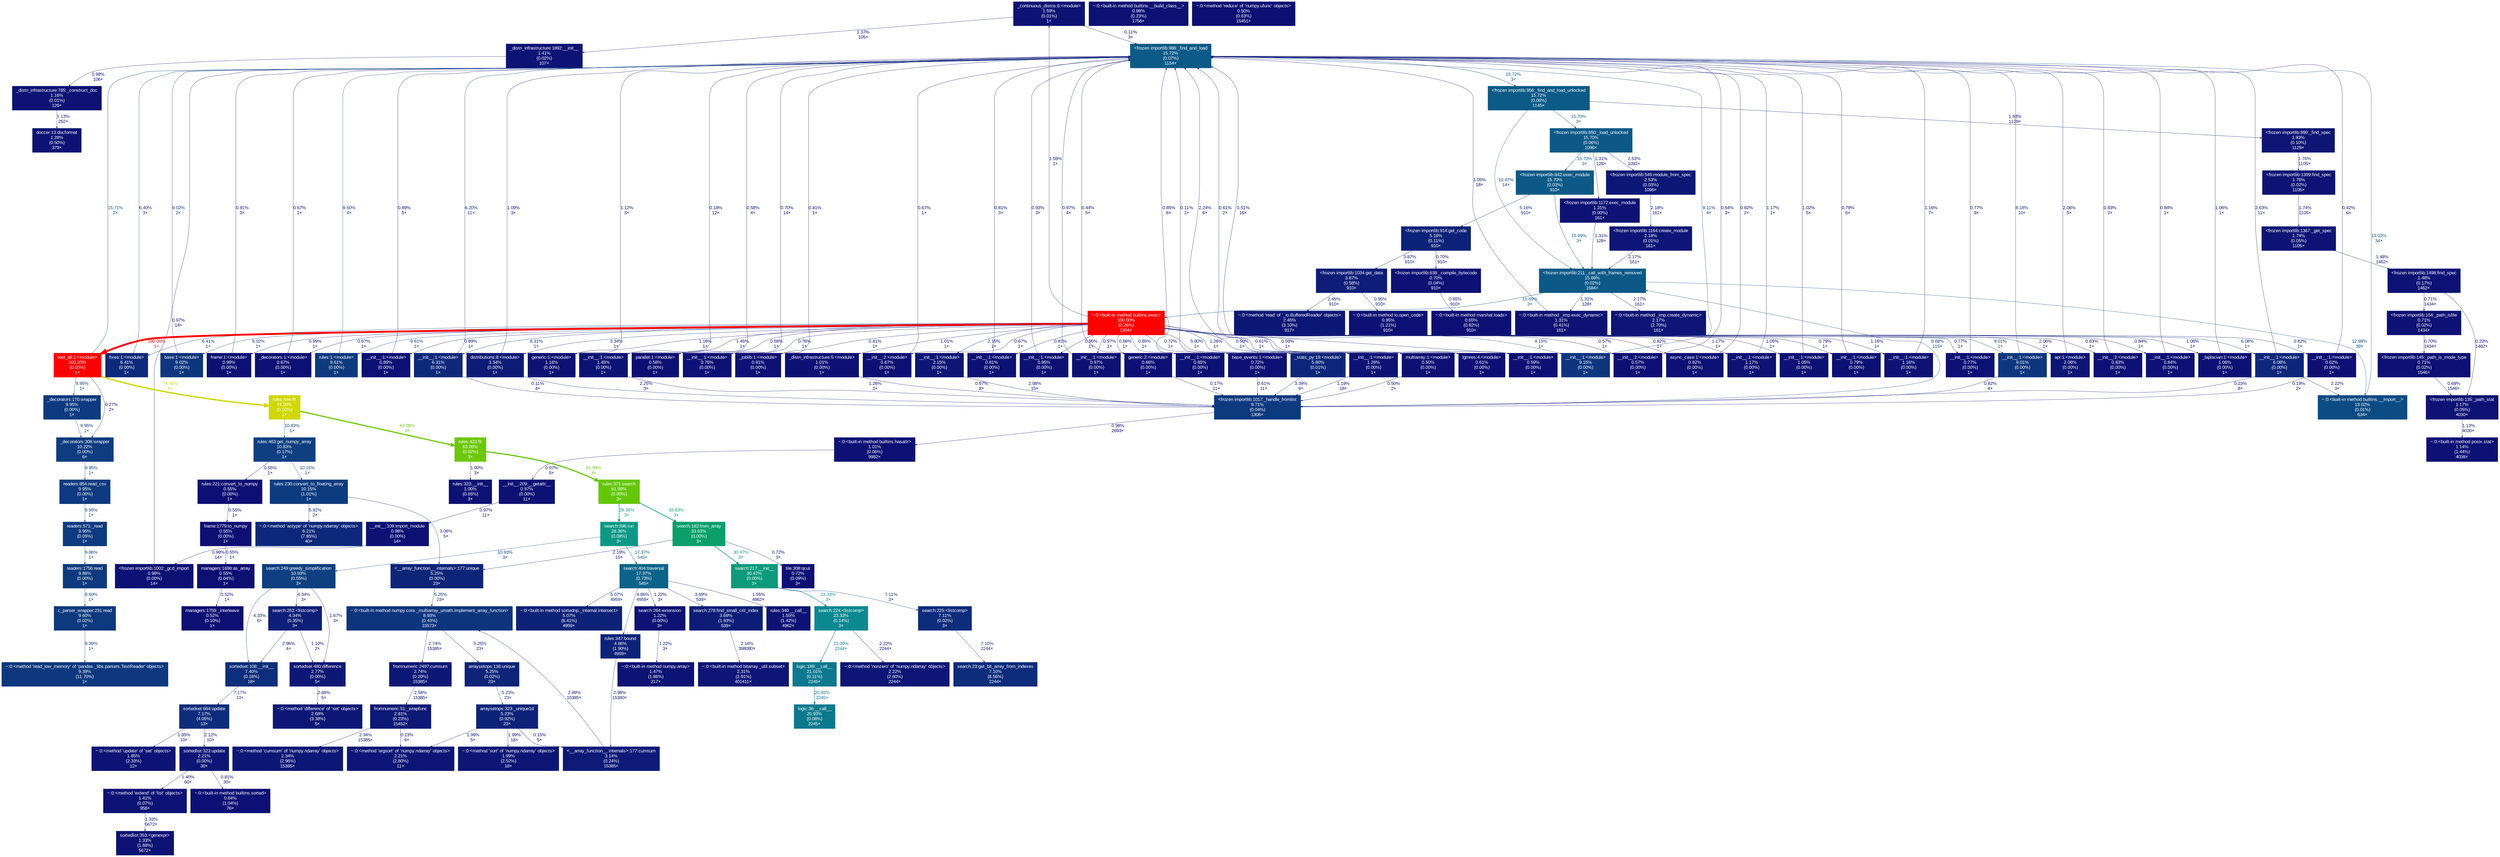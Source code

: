 digraph {
	graph [fontname=Arial, nodesep=0.125, ranksep=0.25];
	node [fontcolor=white, fontname=Arial, height=0, shape=box, style=filled, width=0];
	edge [fontname=Arial];
	70 [color="#0d1274", fontcolor="#ffffff", fontsize="10.00", label="_distn_infrastructure:785:_construct_doc\n1.16%\n(0.01%)\n126×", tooltip="/mnt/c/Users/locke/Data/BE/realkd.py/realkd-env/lib/python3.8/site-packages/scipy/stats/_distn_infrastructure.py"];
	70 -> 131 [arrowsize="0.35", color="#0d1174", fontcolor="#0d1174", fontsize="10.00", label="1.13%\n252×", labeldistance="0.50", penwidth="0.50"];
	72 [color="#0d1174", fontcolor="#ffffff", fontsize="10.00", label="_distn_infrastructure:5:<module>\n1.01%\n(0.00%)\n1×", tooltip="/mnt/c/Users/locke/Data/BE/realkd.py/realkd-env/lib/python3.8/site-packages/scipy/stats/_distn_infrastructure.py"];
	72 -> 360 [arrowsize="0.35", color="#0d1174", fontcolor="#0d1174", fontsize="10.00", label="0.97%\n8×", labeldistance="0.50", penwidth="0.50"];
	117 [color="#0d1675", fontcolor="#ffffff", fontsize="10.00", label="__init__:1:<module>\n2.15%\n(0.00%)\n1×", tooltip="/mnt/c/Users/locke/Data/BE/realkd.py/realkd-env/lib/python3.8/site-packages/numpy/__init__.py"];
	117 -> 360 [arrowsize="0.35", color="#0d1575", fontcolor="#0d1575", fontsize="10.00", label="2.08%\n15×", labeldistance="0.50", penwidth="0.50"];
	131 [color="#0d1274", fontcolor="#ffffff", fontsize="10.00", label="doccer:13:docformat\n1.28%\n(0.50%)\n379×", tooltip="/mnt/c/Users/locke/Data/BE/realkd.py/realkd-env/lib/python3.8/site-packages/scipy/_lib/doccer.py"];
	223 [color="#0d1375", fontcolor="#ffffff", fontsize="10.00", label="<frozen importlib:1498:find_spec\n1.48%\n(0.17%)\n1462×", tooltip="<frozen importlib._bootstrap_external>"];
	223 -> 1465 [arrowsize="0.35", color="#0d0e73", fontcolor="#0d0e73", fontsize="10.00", label="0.20%\n1462×", labeldistance="0.50", penwidth="0.50"];
	223 -> 4878 [arrowsize="0.35", color="#0d1074", fontcolor="#0d1074", fontsize="10.00", label="0.71%\n1434×", labeldistance="0.50", penwidth="0.50"];
	225 [color="#0c5a87", fontcolor="#ffffff", fontsize="10.00", label="<frozen importlib:956:_find_and_load_unlocked\n15.72%\n(0.06%)\n1145×", tooltip="<frozen importlib._bootstrap>"];
	225 -> 548 [arrowsize="0.40", color="#0c5987", fontcolor="#0c5987", fontsize="10.00", label="15.70%\n3×", labeldistance="0.63", penwidth="0.63"];
	225 -> 1002 [arrowsize="0.35", color="#0d3d80", fontcolor="#0d3d80", fontsize="10.00", label="10.47%\n14×", labeldistance="0.50", penwidth="0.50"];
	225 -> 4289 [arrowsize="0.35", color="#0d1575", fontcolor="#0d1575", fontsize="10.00", label="1.93%\n1129×", labeldistance="0.50", penwidth="0.50"];
	231 [color="#0d0f73", fontcolor="#ffffff", fontsize="10.00", label="parallel:1:<module>\n0.58%\n(0.00%)\n1×", tooltip="/mnt/c/Users/locke/Data/BE/realkd.py/realkd-env/lib/python3.8/site-packages/joblib/parallel.py"];
	231 -> 539 [arrowsize="0.35", color="#0d0f73", fontcolor="#0d0f73", fontsize="10.00", label="0.58%\n4×", labeldistance="0.50", penwidth="0.50"];
	300 [color="#0d1174", fontcolor="#ffffff", fontsize="10.00", label="__init__:109:import_module\n0.98%\n(0.00%)\n14×", tooltip="/usr/lib/python3.8/importlib/__init__.py"];
	300 -> 4876 [arrowsize="0.35", color="#0d1174", fontcolor="#0d1174", fontsize="10.00", label="0.98%\n14×", labeldistance="0.50", penwidth="0.50"];
	335 [color="#0d0f74", fontcolor="#ffffff", fontsize="10.00", label="generic:2:<module>\n0.66%\n(0.00%)\n1×", tooltip="/mnt/c/Users/locke/Data/BE/realkd.py/realkd-env/lib/python3.8/site-packages/pandas/core/generic.py"];
	335 -> 360 [arrowsize="0.35", color="#0d0d73", fontcolor="#0d0d73", fontsize="10.00", label="0.17%\n11×", labeldistance="0.50", penwidth="0.50"];
	335 -> 539 [arrowsize="0.35", color="#0d0f73", fontcolor="#0d0f73", fontsize="10.00", label="0.44%\n5×", labeldistance="0.50", penwidth="0.50"];
	360 [color="#0d397f", fontcolor="#ffffff", fontsize="10.00", label="<frozen importlib:1017:_handle_fromlist\n9.71%\n(0.04%)\n1306×", tooltip="<frozen importlib._bootstrap>"];
	360 -> 1002 [arrowsize="0.35", color="#0d397f", fontcolor="#0d397f", fontsize="10.00", label="9.68%\n115×", labeldistance="0.50", penwidth="0.50"];
	360 -> 1112 [arrowsize="0.35", color="#0d1174", fontcolor="#0d1174", fontsize="10.00", label="0.98%\n2693×", labeldistance="0.50", penwidth="0.50"];
	376 [color="#0d1876", fontcolor="#ffffff", fontsize="10.00", label="~:0:<method 'difference' of 'set' objects>\n2.68%\n(3.38%)\n5×", tooltip="~"];
	377 [color="#0d1876", fontcolor="#ffffff", fontsize="10.00", label="sortedset:480:difference\n2.77%\n(0.00%)\n5×", tooltip="/mnt/c/Users/locke/Data/BE/realkd.py/realkd-env/lib/python3.8/site-packages/sortedcontainers/sortedset.py"];
	377 -> 376 [arrowsize="0.35", color="#0d1876", fontcolor="#0d1876", fontsize="10.00", label="2.68%\n5×", labeldistance="0.50", penwidth="0.50"];
	388 [color="#0d1475", fontcolor="#ffffff", fontsize="10.00", label="~:0:<method 'update' of 'set' objects>\n1.85%\n(2.33%)\n12×", tooltip="~"];
	389 [color="#0d2d7c", fontcolor="#ffffff", fontsize="10.00", label="sortedset:664:update\n7.17%\n(4.05%)\n13×", tooltip="/mnt/c/Users/locke/Data/BE/realkd.py/realkd-env/lib/python3.8/site-packages/sortedcontainers/sortedset.py"];
	389 -> 388 [arrowsize="0.35", color="#0d1475", fontcolor="#0d1475", fontsize="10.00", label="1.85%\n10×", labeldistance="0.50", penwidth="0.50"];
	389 -> 459 [arrowsize="0.35", color="#0d1675", fontcolor="#0d1675", fontsize="10.00", label="2.12%\n10×", labeldistance="0.50", penwidth="0.50"];
	403 [color="#0c6389", fontcolor="#ffffff", fontsize="10.00", label="search:404:traversal\n17.37%\n(0.73%)\n545×", tooltip="/mnt/c/Users/locke/Data/BE/realkd.py/realkd/search.py"];
	403 -> 1355 [arrowsize="0.35", color="#0d1274", fontcolor="#0d1274", fontsize="10.00", label="1.22%\n3×", labeldistance="0.50", penwidth="0.50"];
	403 -> 1356 [arrowsize="0.35", color="#0d1d77", fontcolor="#0d1d77", fontsize="10.00", label="3.69%\n539×", labeldistance="0.50", penwidth="0.50"];
	403 -> 1366 [arrowsize="0.35", color="#0d1375", fontcolor="#0d1375", fontsize="10.00", label="1.55%\n4962×", labeldistance="0.50", penwidth="0.50"];
	403 -> 1367 [arrowsize="0.35", color="#0d2279", fontcolor="#0d2279", fontsize="10.00", label="4.86%\n4959×", labeldistance="0.50", penwidth="0.50"];
	403 -> 1705 [arrowsize="0.35", color="#0d2379", fontcolor="#0d2379", fontsize="10.00", label="5.07%\n4959×", labeldistance="0.50", penwidth="0.50"];
	441 [color="#0d1274", fontcolor="#ffffff", fontsize="10.00", label="__init__:1:<module>\n1.26%\n(0.00%)\n1×", tooltip="/mnt/c/Users/locke/Data/BE/realkd.py/realkd-env/lib/python3.8/site-packages/numpy/core/__init__.py"];
	441 -> 360 [arrowsize="0.35", color="#0d1274", fontcolor="#0d1274", fontsize="10.00", label="1.19%\n18×", labeldistance="0.50", penwidth="0.50"];
	458 [color="#0d1375", fontcolor="#ffffff", fontsize="10.00", label="~:0:<method 'extend' of 'list' objects>\n1.41%\n(0.07%)\n958×", tooltip="~"];
	458 -> 1681 [arrowsize="0.35", color="#0d1274", fontcolor="#0d1274", fontsize="10.00", label="1.33%\n5672×", labeldistance="0.50", penwidth="0.50"];
	459 [color="#0d1676", fontcolor="#ffffff", fontsize="10.00", label="sortedlist:323:update\n2.21%\n(0.00%)\n30×", tooltip="/mnt/c/Users/locke/Data/BE/realkd.py/realkd-env/lib/python3.8/site-packages/sortedcontainers/sortedlist.py"];
	459 -> 458 [arrowsize="0.35", color="#0d1375", fontcolor="#0d1375", fontsize="10.00", label="1.40%\n60×", labeldistance="0.50", penwidth="0.50"];
	459 -> 1448 [arrowsize="0.35", color="#0d1074", fontcolor="#0d1074", fontsize="10.00", label="0.81%\n30×", labeldistance="0.50", penwidth="0.50"];
	460 [color="#0d1074", fontcolor="#ffffff", fontsize="10.00", label="__init__:1:<module>\n0.89%\n(0.00%)\n1×", tooltip="/usr/lib/python3.8/unittest/__init__.py"];
	460 -> 539 [arrowsize="0.35", color="#0d1074", fontcolor="#0d1074", fontsize="10.00", label="0.89%\n5×", labeldistance="0.50", penwidth="0.50"];
	469 [color="#0d3f81", fontcolor="#ffffff", fontsize="10.00", label="search:249:greedy_simplification\n10.93%\n(0.55%)\n3×", tooltip="/mnt/c/Users/locke/Data/BE/realkd.py/realkd/search.py"];
	469 -> 377 [arrowsize="0.35", color="#0d1475", fontcolor="#0d1475", fontsize="10.00", label="1.67%\n3×", labeldistance="0.50", penwidth="0.50"];
	469 -> 1113 [arrowsize="0.35", color="#0d1f78", fontcolor="#0d1f78", fontsize="10.00", label="4.33%\n6×", labeldistance="0.50", penwidth="0.50"];
	469 -> 1685 [arrowsize="0.35", color="#0d1f78", fontcolor="#0d1f78", fontsize="10.00", label="4.34%\n3×", labeldistance="0.50", penwidth="0.50"];
	501 [color="#0d1375", fontcolor="#ffffff", fontsize="10.00", label="_distn_infrastructure:1892:__init__\n1.41%\n(0.02%)\n107×", tooltip="/mnt/c/Users/locke/Data/BE/realkd.py/realkd-env/lib/python3.8/site-packages/scipy/stats/_distn_infrastructure.py"];
	501 -> 70 [arrowsize="0.35", color="#0d1174", fontcolor="#0d1174", fontsize="10.00", label="0.98%\n106×", labeldistance="0.50", penwidth="0.50"];
	512 [color="#0d3a80", fontcolor="#ffffff", fontsize="10.00", label="readers:571:_read\n9.95%\n(0.05%)\n1×", tooltip="/mnt/c/Users/locke/Data/BE/realkd.py/realkd-env/lib/python3.8/site-packages/pandas/io/parsers/readers.py"];
	512 -> 588 [arrowsize="0.35", color="#0d3a7f", fontcolor="#0d3a7f", fontsize="10.00", label="9.86%\n1×", labeldistance="0.50", penwidth="0.50"];
	532 [color="#0d277b", fontcolor="#ffffff", fontsize="10.00", label="__init__:1:<module>\n6.08%\n(0.00%)\n1×", tooltip="/mnt/c/Users/locke/Data/BE/realkd.py/realkd-env/lib/python3.8/site-packages/pandas/__init__.py"];
	532 -> 360 [arrowsize="0.35", color="#0d0e73", fontcolor="#0d0e73", fontsize="10.00", label="0.23%\n8×", labeldistance="0.50", penwidth="0.50"];
	532 -> 539 [arrowsize="0.35", color="#0d1c77", fontcolor="#0d1c77", fontsize="10.00", label="3.63%\n11×", labeldistance="0.50", penwidth="0.50"];
	532 -> 999 [arrowsize="0.35", color="#0d1676", fontcolor="#0d1676", fontsize="10.00", label="2.22%\n3×", labeldistance="0.50", penwidth="0.50"];
	539 [color="#0c5a87", fontcolor="#ffffff", fontsize="10.00", label="<frozen importlib:986:_find_and_load\n15.72%\n(0.07%)\n1154×", tooltip="<frozen importlib._bootstrap>"];
	539 -> 225 [arrowsize="0.40", color="#0c5a87", fontcolor="#0c5a87", fontsize="10.00", label="15.72%\n3×", labeldistance="0.63", penwidth="0.63"];
	546 [color="#0d3a80", fontcolor="#ffffff", fontsize="10.00", label="_decorators:170:wrapper\n9.95%\n(0.00%)\n1×", tooltip="/mnt/c/Users/locke/Data/BE/realkd.py/realkd-env/lib/python3.8/site-packages/pandas/util/_decorators.py"];
	546 -> 1404 [arrowsize="0.35", color="#0d3a80", fontcolor="#0d3a80", fontsize="10.00", label="9.95%\n1×", labeldistance="0.50", penwidth="0.50"];
	548 [color="#0c5987", fontcolor="#ffffff", fontsize="10.00", label="<frozen importlib:650:_load_unlocked\n15.70%\n(0.06%)\n1096×", tooltip="<frozen importlib._bootstrap>"];
	548 -> 1147 [arrowsize="0.35", color="#0d1776", fontcolor="#0d1776", fontsize="10.00", label="2.53%\n1092×", labeldistance="0.50", penwidth="0.50"];
	548 -> 4855 [arrowsize="0.35", color="#0d1274", fontcolor="#0d1274", fontsize="10.00", label="1.31%\n128×", labeldistance="0.50", penwidth="0.50"];
	548 -> 4867 [arrowsize="0.40", color="#0c5987", fontcolor="#0c5987", fontsize="10.00", label="15.70%\n3×", labeldistance="0.63", penwidth="0.63"];
	560 [color="#0d1375", fontcolor="#ffffff", fontsize="10.00", label="_continuous_distns:6:<module>\n1.59%\n(0.01%)\n1×", tooltip="/mnt/c/Users/locke/Data/BE/realkd.py/realkd-env/lib/python3.8/site-packages/scipy/stats/_continuous_distns.py"];
	560 -> 501 [arrowsize="0.35", color="#0d1275", fontcolor="#0d1275", fontsize="10.00", label="1.37%\n105×", labeldistance="0.50", penwidth="0.50"];
	560 -> 539 [arrowsize="0.35", color="#0d0d73", fontcolor="#0d0d73", fontsize="10.00", label="0.11%\n3×", labeldistance="0.50", penwidth="0.50"];
	575 [color="#0d397f", fontcolor="#ffffff", fontsize="10.00", label="c_parser_wrapper:231:read\n9.60%\n(0.02%)\n1×", tooltip="/mnt/c/Users/locke/Data/BE/realkd.py/realkd-env/lib/python3.8/site-packages/pandas/io/parsers/c_parser_wrapper.py"];
	575 -> 3410 [arrowsize="0.35", color="#0d387f", fontcolor="#0d387f", fontsize="10.00", label="9.39%\n1×", labeldistance="0.50", penwidth="0.50"];
	588 [color="#0d3a7f", fontcolor="#ffffff", fontsize="10.00", label="readers:1756:read\n9.86%\n(0.00%)\n1×", tooltip="/mnt/c/Users/locke/Data/BE/realkd.py/realkd-env/lib/python3.8/site-packages/pandas/io/parsers/readers.py"];
	588 -> 575 [arrowsize="0.35", color="#0d397f", fontcolor="#0d397f", fontsize="10.00", label="9.60%\n1×", labeldistance="0.50", penwidth="0.50"];
	596 [color="#0d3a80", fontcolor="#ffffff", fontsize="10.00", label="readers:854:read_csv\n9.95%\n(0.00%)\n1×", tooltip="/mnt/c/Users/locke/Data/BE/realkd.py/realkd-env/lib/python3.8/site-packages/pandas/io/parsers/readers.py"];
	596 -> 512 [arrowsize="0.35", color="#0d3a80", fontcolor="#0d3a80", fontsize="10.00", label="9.95%\n1×", labeldistance="0.50", penwidth="0.50"];
	623 [color="#0d1174", fontcolor="#ffffff", fontsize="10.00", label="~:0:<built-in method builtins.__build_class__>\n0.98%\n(0.23%)\n1756×", tooltip="~"];
	729 [color="#0d1074", fontcolor="#ffffff", fontsize="10.00", label="base_events:1:<module>\n0.72%\n(0.00%)\n1×", tooltip="/usr/lib/python3.8/asyncio/base_events.py"];
	729 -> 360 [arrowsize="0.35", color="#0d0f74", fontcolor="#0d0f74", fontsize="10.00", label="0.61%\n11×", labeldistance="0.50", penwidth="0.50"];
	729 -> 539 [arrowsize="0.35", color="#0d0d73", fontcolor="#0d0d73", fontsize="10.00", label="0.11%\n1×", labeldistance="0.50", penwidth="0.50"];
	730 [color="#0d267a", fontcolor="#ffffff", fontsize="10.00", label="_stats_py:19:<module>\n5.80%\n(0.01%)\n1×", tooltip="/mnt/c/Users/locke/Data/BE/realkd.py/realkd-env/lib/python3.8/site-packages/scipy/stats/_stats_py.py"];
	730 -> 360 [arrowsize="0.35", color="#0d1b77", fontcolor="#0d1b77", fontsize="10.00", label="3.39%\n9×", labeldistance="0.50", penwidth="0.50"];
	730 -> 539 [arrowsize="0.35", color="#0d1676", fontcolor="#0d1676", fontsize="10.00", label="2.24%\n6×", labeldistance="0.50", penwidth="0.50"];
	732 [color="#0d1074", fontcolor="#ffffff", fontsize="10.00", label="async_case:1:<module>\n0.82%\n(0.00%)\n1×", tooltip="/usr/lib/python3.8/unittest/async_case.py"];
	732 -> 539 [arrowsize="0.35", color="#0d1074", fontcolor="#0d1074", fontsize="10.00", label="0.82%\n2×", labeldistance="0.50", penwidth="0.50"];
	737 [color="#0d297b", fontcolor="#ffffff", fontsize="10.00", label="fixes:1:<module>\n6.41%\n(0.00%)\n1×", tooltip="/mnt/c/Users/locke/Data/BE/realkd.py/realkd-env/lib/python3.8/site-packages/sklearn/utils/fixes.py"];
	737 -> 539 [arrowsize="0.35", color="#0d297b", fontcolor="#0d297b", fontsize="10.00", label="6.40%\n3×", labeldistance="0.50", penwidth="0.50"];
	812 [color="#0d367e", fontcolor="#ffffff", fontsize="10.00", label="base:1:<module>\n9.02%\n(0.00%)\n1×", tooltip="/mnt/c/Users/locke/Data/BE/realkd.py/realkd-env/lib/python3.8/site-packages/sklearn/base.py"];
	812 -> 539 [arrowsize="0.35", color="#0d367e", fontcolor="#0d367e", fontsize="10.00", label="9.02%\n2×", labeldistance="0.50", penwidth="0.50"];
	823 [color="#0d397f", fontcolor="#ffffff", fontsize="10.00", label="rules:1:<module>\n9.61%\n(0.00%)\n1×", tooltip="/mnt/c/Users/locke/Data/BE/realkd.py/realkd/rules.py"];
	823 -> 539 [arrowsize="0.35", color="#0d397f", fontcolor="#0d397f", fontsize="10.00", label="9.60%\n4×", labeldistance="0.50", penwidth="0.50"];
	890 [color="#0d1174", fontcolor="#ffffff", fontsize="10.00", label="frame:1:<module>\n0.99%\n(0.00%)\n1×", tooltip="/mnt/c/Users/locke/Data/BE/realkd.py/realkd-env/lib/python3.8/site-packages/pandas/core/frame.py"];
	890 -> 539 [arrowsize="0.35", color="#0d1174", fontcolor="#0d1174", fontsize="10.00", label="0.91%\n3×", labeldistance="0.50", penwidth="0.50"];
	895 [color="#0d1274", fontcolor="#ffffff", fontsize="10.00", label="generic:1:<module>\n1.16%\n(0.00%)\n1×", tooltip="/mnt/c/Users/locke/Data/BE/realkd.py/realkd-env/lib/python3.8/site-packages/pandas/core/groupby/generic.py"];
	895 -> 539 [arrowsize="0.35", color="#0d1174", fontcolor="#0d1174", fontsize="10.00", label="1.12%\n3×", labeldistance="0.50", penwidth="0.50"];
	955 [color="#0d1074", fontcolor="#ffffff", fontsize="10.00", label="_decorators:1:<module>\n0.67%\n(0.00%)\n1×", tooltip="/mnt/c/Users/locke/Data/BE/realkd.py/realkd-env/lib/python3.8/site-packages/pandas/util/_decorators.py"];
	955 -> 539 [arrowsize="0.35", color="#0d1074", fontcolor="#0d1074", fontsize="10.00", label="0.67%\n1×", labeldistance="0.50", penwidth="0.50"];
	999 [color="#0d4b84", fontcolor="#ffffff", fontsize="10.00", label="~:0:<built-in method builtins.__import__>\n13.02%\n(0.01%)\n634×", tooltip="~"];
	999 -> 539 [arrowsize="0.36", color="#0d4b84", fontcolor="#0d4b84", fontsize="10.00", label="13.02%\n34×", labeldistance="0.52", penwidth="0.52"];
	1002 [color="#0c5987", fontcolor="#ffffff", fontsize="10.00", label="<frozen importlib:211:_call_with_frames_removed\n15.69%\n(0.02%)\n1584×", tooltip="<frozen importlib._bootstrap>"];
	1002 -> 999 [arrowsize="0.36", color="#0d4a83", fontcolor="#0d4a83", fontsize="10.00", label="12.88%\n39×", labeldistance="0.52", penwidth="0.52"];
	1002 -> 1052 [arrowsize="0.40", color="#0c5987", fontcolor="#0c5987", fontsize="10.00", label="15.69%\n3×", labeldistance="0.63", penwidth="0.63"];
	1002 -> 1623 [arrowsize="0.35", color="#0d1676", fontcolor="#0d1676", fontsize="10.00", label="2.17%\n161×", labeldistance="0.50", penwidth="0.50"];
	1002 -> 1624 [arrowsize="0.35", color="#0d1274", fontcolor="#0d1274", fontsize="10.00", label="1.31%\n128×", labeldistance="0.50", penwidth="0.50"];
	1041 [color="#0d1074", fontcolor="#ffffff", fontsize="10.00", label="__init__:1:<module>\n0.76%\n(0.00%)\n1×", tooltip="/mnt/c/Users/locke/Data/BE/realkd.py/realkd-env/lib/python3.8/site-packages/scipy/optimize/__init__.py"];
	1041 -> 539 [arrowsize="0.35", color="#0d1074", fontcolor="#0d1074", fontsize="10.00", label="0.70%\n14×", labeldistance="0.50", penwidth="0.50"];
	1043 [color="#0d0f74", fontcolor="#ffffff", fontsize="10.00", label="__init__:1:<module>\n0.62%\n(0.00%)\n1×", tooltip="/mnt/c/Users/locke/Data/BE/realkd.py/realkd-env/lib/python3.8/site-packages/scipy/spatial/__init__.py"];
	1043 -> 360 [arrowsize="0.35", color="#0d0e73", fontcolor="#0d0e73", fontsize="10.00", label="0.19%\n2×", labeldistance="0.50", penwidth="0.50"];
	1043 -> 539 [arrowsize="0.35", color="#0d0e73", fontcolor="#0d0e73", fontsize="10.00", label="0.42%\n6×", labeldistance="0.50", penwidth="0.50"];
	1044 [color="#0d287b", fontcolor="#ffffff", fontsize="10.00", label="__init__:1:<module>\n6.31%\n(0.00%)\n1×", tooltip="/mnt/c/Users/locke/Data/BE/realkd.py/realkd-env/lib/python3.8/site-packages/scipy/stats/__init__.py"];
	1044 -> 360 [arrowsize="0.35", color="#0d0d73", fontcolor="#0d0d73", fontsize="10.00", label="0.11%\n4×", labeldistance="0.50", penwidth="0.50"];
	1044 -> 539 [arrowsize="0.35", color="#0d287b", fontcolor="#0d287b", fontsize="10.00", label="6.20%\n11×", labeldistance="0.50", penwidth="0.50"];
	1047 [color="#0d0f74", fontcolor="#ffffff", fontsize="10.00", label="__init__:1:<module>\n0.59%\n(0.00%)\n1×", tooltip="/mnt/c/Users/locke/Data/BE/realkd.py/realkd-env/lib/python3.8/site-packages/scipy/linalg/__init__.py"];
	1047 -> 539 [arrowsize="0.35", color="#0d0f73", fontcolor="#0d0f73", fontsize="10.00", label="0.51%\n16×", labeldistance="0.50", penwidth="0.50"];
	1048 [color="#0d1174", fontcolor="#ffffff", fontsize="10.00", label="__init__:1:<module>\n1.05%\n(0.00%)\n1×", tooltip="/mnt/c/Users/locke/Data/BE/realkd.py/realkd-env/lib/python3.8/site-packages/scipy/sparse/linalg/__init__.py"];
	1048 -> 539 [arrowsize="0.35", color="#0d1174", fontcolor="#0d1174", fontsize="10.00", label="1.02%\n5×", labeldistance="0.50", penwidth="0.50"];
	1049 [color="#0d1375", fontcolor="#ffffff", fontsize="10.00", label="__init__:1:<module>\n1.45%\n(0.00%)\n1×", tooltip="/mnt/c/Users/locke/Data/BE/realkd.py/realkd-env/lib/python3.8/site-packages/scipy/sparse/__init__.py"];
	1049 -> 360 [arrowsize="0.35", color="#0d1274", fontcolor="#0d1274", fontsize="10.00", label="1.26%\n2×", labeldistance="0.50", penwidth="0.50"];
	1049 -> 539 [arrowsize="0.35", color="#0d0d73", fontcolor="#0d0d73", fontsize="10.00", label="0.18%\n12×", labeldistance="0.50", penwidth="0.50"];
	1052 [color="#ff0000", fontcolor="#ffffff", fontsize="10.00", label="~:0:<built-in method builtins.exec>\n100.00%\n(0.26%)\n1304×", tooltip="~"];
	1052 -> 72 [arrowsize="0.35", color="#0d1174", fontcolor="#0d1174", fontsize="10.00", label="1.01%\n1×", labeldistance="0.50", penwidth="0.50"];
	1052 -> 117 [arrowsize="0.35", color="#0d1675", fontcolor="#0d1675", fontsize="10.00", label="2.15%\n1×", labeldistance="0.50", penwidth="0.50"];
	1052 -> 231 [arrowsize="0.35", color="#0d0f73", fontcolor="#0d0f73", fontsize="10.00", label="0.58%\n1×", labeldistance="0.50", penwidth="0.50"];
	1052 -> 335 [arrowsize="0.35", color="#0d0f74", fontcolor="#0d0f74", fontsize="10.00", label="0.66%\n1×", labeldistance="0.50", penwidth="0.50"];
	1052 -> 441 [arrowsize="0.35", color="#0d1274", fontcolor="#0d1274", fontsize="10.00", label="1.26%\n1×", labeldistance="0.50", penwidth="0.50"];
	1052 -> 460 [arrowsize="0.35", color="#0d1074", fontcolor="#0d1074", fontsize="10.00", label="0.89%\n1×", labeldistance="0.50", penwidth="0.50"];
	1052 -> 532 [arrowsize="0.35", color="#0d277b", fontcolor="#0d277b", fontsize="10.00", label="6.08%\n1×", labeldistance="0.50", penwidth="0.50"];
	1052 -> 560 [arrowsize="0.35", color="#0d1375", fontcolor="#0d1375", fontsize="10.00", label="1.59%\n1×", labeldistance="0.50", penwidth="0.50"];
	1052 -> 729 [arrowsize="0.35", color="#0d1074", fontcolor="#0d1074", fontsize="10.00", label="0.72%\n1×", labeldistance="0.50", penwidth="0.50"];
	1052 -> 730 [arrowsize="0.35", color="#0d267a", fontcolor="#0d267a", fontsize="10.00", label="5.80%\n1×", labeldistance="0.50", penwidth="0.50"];
	1052 -> 732 [arrowsize="0.35", color="#0d1074", fontcolor="#0d1074", fontsize="10.00", label="0.82%\n1×", labeldistance="0.50", penwidth="0.50"];
	1052 -> 737 [arrowsize="0.35", color="#0d297b", fontcolor="#0d297b", fontsize="10.00", label="6.41%\n1×", labeldistance="0.50", penwidth="0.50"];
	1052 -> 812 [arrowsize="0.35", color="#0d367e", fontcolor="#0d367e", fontsize="10.00", label="9.02%\n1×", labeldistance="0.50", penwidth="0.50"];
	1052 -> 823 [arrowsize="0.35", color="#0d397f", fontcolor="#0d397f", fontsize="10.00", label="9.61%\n1×", labeldistance="0.50", penwidth="0.50"];
	1052 -> 890 [arrowsize="0.35", color="#0d1174", fontcolor="#0d1174", fontsize="10.00", label="0.99%\n1×", labeldistance="0.50", penwidth="0.50"];
	1052 -> 895 [arrowsize="0.35", color="#0d1274", fontcolor="#0d1274", fontsize="10.00", label="1.16%\n1×", labeldistance="0.50", penwidth="0.50"];
	1052 -> 955 [arrowsize="0.35", color="#0d1074", fontcolor="#0d1074", fontsize="10.00", label="0.67%\n1×", labeldistance="0.50", penwidth="0.50"];
	1052 -> 1041 [arrowsize="0.35", color="#0d1074", fontcolor="#0d1074", fontsize="10.00", label="0.76%\n1×", labeldistance="0.50", penwidth="0.50"];
	1052 -> 1043 [arrowsize="0.35", color="#0d0f74", fontcolor="#0d0f74", fontsize="10.00", label="0.62%\n1×", labeldistance="0.50", penwidth="0.50"];
	1052 -> 1044 [arrowsize="0.35", color="#0d287b", fontcolor="#0d287b", fontsize="10.00", label="6.31%\n1×", labeldistance="0.50", penwidth="0.50"];
	1052 -> 1047 [arrowsize="0.35", color="#0d0f74", fontcolor="#0d0f74", fontsize="10.00", label="0.59%\n1×", labeldistance="0.50", penwidth="0.50"];
	1052 -> 1048 [arrowsize="0.35", color="#0d1174", fontcolor="#0d1174", fontsize="10.00", label="1.05%\n1×", labeldistance="0.50", penwidth="0.50"];
	1052 -> 1049 [arrowsize="0.35", color="#0d1375", fontcolor="#0d1375", fontsize="10.00", label="1.45%\n1×", labeldistance="0.50", penwidth="0.50"];
	1052 -> 1436 [arrowsize="1.00", color="#ff0000", fontcolor="#ff0000", fontsize="10.00", label="100.00%\n1×", labeldistance="4.00", penwidth="4.00"];
	1052 -> 1513 [arrowsize="0.35", color="#0d367e", fontcolor="#0d367e", fontsize="10.00", label="9.01%\n1×", labeldistance="0.50", penwidth="0.50"];
	1052 -> 2228 [arrowsize="0.35", color="#0d1b77", fontcolor="#0d1b77", fontsize="10.00", label="3.34%\n1×", labeldistance="0.50", penwidth="0.50"];
	1052 -> 2469 [arrowsize="0.35", color="#0d1174", fontcolor="#0d1174", fontsize="10.00", label="0.95%\n1×", labeldistance="0.50", penwidth="0.50"];
	1052 -> 2474 [arrowsize="0.35", color="#0d1074", fontcolor="#0d1074", fontsize="10.00", label="0.79%\n1×", labeldistance="0.50", penwidth="0.50"];
	1052 -> 2744 [arrowsize="0.35", color="#0d1074", fontcolor="#0d1074", fontsize="10.00", label="0.81%\n1×", labeldistance="0.50", penwidth="0.50"];
	1052 -> 2745 [arrowsize="0.35", color="#0d1074", fontcolor="#0d1074", fontsize="10.00", label="0.81%\n1×", labeldistance="0.50", penwidth="0.50"];
	1052 -> 2786 [arrowsize="0.35", color="#0d1174", fontcolor="#0d1174", fontsize="10.00", label="0.97%\n1×", labeldistance="0.50", penwidth="0.50"];
	1052 -> 3095 [arrowsize="0.35", color="#0d0f74", fontcolor="#0d0f74", fontsize="10.00", label="0.61%\n1×", labeldistance="0.50", penwidth="0.50"];
	1052 -> 3100 [arrowsize="0.35", color="#0d1274", fontcolor="#0d1274", fontsize="10.00", label="1.16%\n1×", labeldistance="0.50", penwidth="0.50"];
	1052 -> 3101 [arrowsize="0.35", color="#0d1174", fontcolor="#0d1174", fontsize="10.00", label="1.06%\n1×", labeldistance="0.50", penwidth="0.50"];
	1052 -> 3102 [arrowsize="0.35", color="#0d1074", fontcolor="#0d1074", fontsize="10.00", label="0.85%\n1×", labeldistance="0.50", penwidth="0.50"];
	1052 -> 3246 [arrowsize="0.35", color="#0d367f", fontcolor="#0d367f", fontsize="10.00", label="9.15%\n1×", labeldistance="0.50", penwidth="0.50"];
	1052 -> 3863 [arrowsize="0.35", color="#0d1274", fontcolor="#0d1274", fontsize="10.00", label="1.17%\n1×", labeldistance="0.50", penwidth="0.50"];
	1052 -> 4052 [arrowsize="0.35", color="#0d1074", fontcolor="#0d1074", fontsize="10.00", label="0.77%\n1×", labeldistance="0.50", penwidth="0.50"];
	1052 -> 4097 [arrowsize="0.35", color="#0d1575", fontcolor="#0d1575", fontsize="10.00", label="2.06%\n1×", labeldistance="0.50", penwidth="0.50"];
	1052 -> 4322 [arrowsize="0.35", color="#0d1074", fontcolor="#0d1074", fontsize="10.00", label="0.84%\n1×", labeldistance="0.50", penwidth="0.50"];
	1052 -> 4350 [arrowsize="0.35", color="#0d0f74", fontcolor="#0d0f74", fontsize="10.00", label="0.67%\n1×", labeldistance="0.50", penwidth="0.50"];
	1052 -> 4351 [arrowsize="0.35", color="#0d0f73", fontcolor="#0d0f73", fontsize="10.00", label="0.57%\n1×", labeldistance="0.50", penwidth="0.50"];
	1052 -> 4358 [arrowsize="0.35", color="#0d1074", fontcolor="#0d1074", fontsize="10.00", label="0.83%\n1×", labeldistance="0.50", penwidth="0.50"];
	1052 -> 4717 [arrowsize="0.35", color="#0d0f73", fontcolor="#0d0f73", fontsize="10.00", label="0.50%\n1×", labeldistance="0.50", penwidth="0.50"];
	1074 [color="#0d1976", fontcolor="#ffffff", fontsize="10.00", label="fromnumeric:51:_wrapfunc\n2.81%\n(0.23%)\n15452×", tooltip="/mnt/c/Users/locke/Data/BE/realkd.py/realkd-env/lib/python3.8/site-packages/numpy/core/fromnumeric.py"];
	1074 -> 4674 [arrowsize="0.35", color="#0d0e73", fontcolor="#0d0e73", fontsize="10.00", label="0.23%\n6×", labeldistance="0.50", penwidth="0.50"];
	1074 -> 4677 [arrowsize="0.35", color="#0d1776", fontcolor="#0d1776", fontsize="10.00", label="2.34%\n15385×", labeldistance="0.50", penwidth="0.50"];
	1112 [color="#0d1174", fontcolor="#ffffff", fontsize="10.00", label="~:0:<built-in method builtins.hasattr>\n1.01%\n(0.06%)\n9982×", tooltip="~"];
	1112 -> 3211 [arrowsize="0.35", color="#0d1174", fontcolor="#0d1174", fontsize="10.00", label="0.97%\n5×", labeldistance="0.50", penwidth="0.50"];
	1113 [color="#0d2e7c", fontcolor="#ffffff", fontsize="10.00", label="sortedset:108:__init__\n7.40%\n(0.16%)\n18×", tooltip="/mnt/c/Users/locke/Data/BE/realkd.py/realkd-env/lib/python3.8/site-packages/sortedcontainers/sortedset.py"];
	1113 -> 389 [arrowsize="0.35", color="#0d2d7c", fontcolor="#0d2d7c", fontsize="10.00", label="7.17%\n13×", labeldistance="0.50", penwidth="0.50"];
	1145 [color="#0d1475", fontcolor="#ffffff", fontsize="10.00", label="<frozen importlib:1367:_get_spec\n1.74%\n(0.05%)\n1105×", tooltip="<frozen importlib._bootstrap_external>"];
	1145 -> 223 [arrowsize="0.35", color="#0d1375", fontcolor="#0d1375", fontsize="10.00", label="1.48%\n1462×", labeldistance="0.50", penwidth="0.50"];
	1147 [color="#0d1776", fontcolor="#ffffff", fontsize="10.00", label="<frozen importlib:549:module_from_spec\n2.53%\n(0.03%)\n1096×", tooltip="<frozen importlib._bootstrap>"];
	1147 -> 4854 [arrowsize="0.35", color="#0d1676", fontcolor="#0d1676", fontsize="10.00", label="2.18%\n161×", labeldistance="0.50", penwidth="0.50"];
	1161 [color="#0b9f6c", fontcolor="#ffffff", fontsize="10.00", label="search:182:from_array\n33.63%\n(0.00%)\n3×", tooltip="/mnt/c/Users/locke/Data/BE/realkd.py/realkd/search.py"];
	1161 -> 1353 [arrowsize="0.55", color="#0c9b7b", fontcolor="#0c9b7b", fontsize="10.00", label="30.47%\n3×", labeldistance="1.22", penwidth="1.22"];
	1161 -> 2826 [arrowsize="0.35", color="#0d1074", fontcolor="#0d1074", fontsize="10.00", label="0.72%\n3×", labeldistance="0.50", penwidth="0.50"];
	1161 -> 4560 [arrowsize="0.35", color="#0d1676", fontcolor="#0d1676", fontsize="10.00", label="2.19%\n15×", labeldistance="0.50", penwidth="0.50"];
	1182 [color="#0d3f81", fontcolor="#ffffff", fontsize="10.00", label="rules:463:get_numpy_array\n10.83%\n(0.17%)\n1×", tooltip="/mnt/c/Users/locke/Data/BE/realkd.py/realkd/rules.py"];
	1182 -> 3286 [arrowsize="0.35", color="#0d0f73", fontcolor="#0d0f73", fontsize="10.00", label="0.55%\n1×", labeldistance="0.50", penwidth="0.50"];
	1182 -> 3287 [arrowsize="0.35", color="#0d3b80", fontcolor="#0d3b80", fontsize="10.00", label="10.15%\n1×", labeldistance="0.50", penwidth="0.50"];
	1204 [color="#0d0f73", fontcolor="#ffffff", fontsize="10.00", label="managers:1759:_interleave\n0.52%\n(0.10%)\n1×", tooltip="/mnt/c/Users/locke/Data/BE/realkd.py/realkd-env/lib/python3.8/site-packages/pandas/core/internals/managers.py"];
	1327 [color="#0d1074", fontcolor="#ffffff", fontsize="10.00", label="<frozen importlib:638:_compile_bytecode\n0.70%\n(0.04%)\n910×", tooltip="<frozen importlib._bootstrap_external>"];
	1327 -> 1612 [arrowsize="0.35", color="#0d0f74", fontcolor="#0d0f74", fontsize="10.00", label="0.65%\n910×", labeldistance="0.50", penwidth="0.50"];
	1328 [color="#0d1d78", fontcolor="#ffffff", fontsize="10.00", label="<frozen importlib:1034:get_data\n3.87%\n(0.58%)\n910×", tooltip="<frozen importlib._bootstrap_external>"];
	1328 -> 1460 [arrowsize="0.35", color="#0d1776", fontcolor="#0d1776", fontsize="10.00", label="2.45%\n910×", labeldistance="0.50", penwidth="0.50"];
	1328 -> 1579 [arrowsize="0.35", color="#0d1174", fontcolor="#0d1174", fontsize="10.00", label="0.95%\n910×", labeldistance="0.50", penwidth="0.50"];
	1353 [color="#0c9b7b", fontcolor="#ffffff", fontsize="10.00", label="search:217:__init__\n30.47%\n(0.00%)\n3×", tooltip="/mnt/c/Users/locke/Data/BE/realkd.py/realkd/search.py"];
	1353 -> 1660 [arrowsize="0.48", color="#0c8891", fontcolor="#0c8891", fontsize="10.00", label="23.33%\n3×", labeldistance="0.93", penwidth="0.93"];
	1353 -> 1722 [arrowsize="0.35", color="#0d2c7c", fontcolor="#0d2c7c", fontsize="10.00", label="7.11%\n3×", labeldistance="0.50", penwidth="0.50"];
	1355 [color="#0d1274", fontcolor="#ffffff", fontsize="10.00", label="search:264:extension\n1.22%\n(0.00%)\n3×", tooltip="/mnt/c/Users/locke/Data/BE/realkd.py/realkd/search.py"];
	1355 -> 4633 [arrowsize="0.35", color="#0d1274", fontcolor="#0d1274", fontsize="10.00", label="1.22%\n3×", labeldistance="0.50", penwidth="0.50"];
	1356 [color="#0d1d77", fontcolor="#ffffff", fontsize="10.00", label="search:278:find_small_crit_index\n3.69%\n(1.93%)\n539×", tooltip="/mnt/c/Users/locke/Data/BE/realkd.py/realkd/search.py"];
	1356 -> 4761 [arrowsize="0.35", color="#0d1676", fontcolor="#0d1676", fontsize="10.00", label="2.16%\n398080×", labeldistance="0.50", penwidth="0.50"];
	1358 [color="#0c9885", fontcolor="#ffffff", fontsize="10.00", label="search:596:run\n28.36%\n(0.08%)\n3×", tooltip="/mnt/c/Users/locke/Data/BE/realkd.py/realkd/search.py"];
	1358 -> 403 [arrowsize="0.42", color="#0c6389", fontcolor="#0c6389", fontsize="10.00", label="17.37%\n545×", labeldistance="0.69", penwidth="0.69"];
	1358 -> 469 [arrowsize="0.35", color="#0d3f81", fontcolor="#0d3f81", fontsize="10.00", label="10.93%\n3×", labeldistance="0.50", penwidth="0.50"];
	1365 [color="#0d1174", fontcolor="#ffffff", fontsize="10.00", label="rules:323:__init__\n1.00%\n(0.65%)\n3×", tooltip="/mnt/c/Users/locke/Data/BE/realkd.py/realkd/rules.py"];
	1366 [color="#0d1375", fontcolor="#ffffff", fontsize="10.00", label="rules:340:__call__\n1.55%\n(1.42%)\n4962×", tooltip="/mnt/c/Users/locke/Data/BE/realkd.py/realkd/rules.py"];
	1367 [color="#0d2279", fontcolor="#ffffff", fontsize="10.00", label="rules:347:bound\n4.86%\n(1.90%)\n4959×", tooltip="/mnt/c/Users/locke/Data/BE/realkd.py/realkd/rules.py"];
	1367 -> 2879 [arrowsize="0.35", color="#0d1977", fontcolor="#0d1977", fontsize="10.00", label="2.98%\n15380×", labeldistance="0.50", penwidth="0.50"];
	1368 [color="#d0d806", fontcolor="#ffffff", fontsize="10.00", label="rules:544:fit\n74.06%\n(0.10%)\n1×", tooltip="/mnt/c/Users/locke/Data/BE/realkd.py/realkd/rules.py"];
	1368 -> 1182 [arrowsize="0.35", color="#0d3f81", fontcolor="#0d3f81", fontsize="10.00", label="10.83%\n1×", labeldistance="0.50", penwidth="0.50"];
	1368 -> 3281 [arrowsize="0.79", color="#6cc808", fontcolor="#6cc808", fontsize="10.00", label="63.08%\n3×", labeldistance="2.52", penwidth="2.52"];
	1383 [color="#0d0f73", fontcolor="#ffffff", fontsize="10.00", label="managers:1698:as_array\n0.55%\n(0.04%)\n1×", tooltip="/mnt/c/Users/locke/Data/BE/realkd.py/realkd-env/lib/python3.8/site-packages/pandas/core/internals/managers.py"];
	1383 -> 1204 [arrowsize="0.35", color="#0d0f73", fontcolor="#0d0f73", fontsize="10.00", label="0.52%\n1×", labeldistance="0.50", penwidth="0.50"];
	1404 [color="#0d3c80", fontcolor="#ffffff", fontsize="10.00", label="_decorators:308:wrapper\n10.22%\n(0.00%)\n6×", tooltip="/mnt/c/Users/locke/Data/BE/realkd.py/realkd-env/lib/python3.8/site-packages/pandas/util/_decorators.py"];
	1404 -> 596 [arrowsize="0.35", color="#0d3a80", fontcolor="#0d3a80", fontsize="10.00", label="9.95%\n1×", labeldistance="0.50", penwidth="0.50"];
	1436 [color="#ff0000", fontcolor="#ffffff", fontsize="10.00", label="test_all:1:<module>\n100.00%\n(0.00%)\n1×", tooltip="test_all.py"];
	1436 -> 539 [arrowsize="0.40", color="#0c5a87", fontcolor="#0c5a87", fontsize="10.00", label="15.71%\n2×", labeldistance="0.63", penwidth="0.63"];
	1436 -> 546 [arrowsize="0.35", color="#0d3a80", fontcolor="#0d3a80", fontsize="10.00", label="9.95%\n1×", labeldistance="0.50", penwidth="0.50"];
	1436 -> 1368 [arrowsize="0.86", color="#d0d806", fontcolor="#d0d806", fontsize="10.00", label="74.06%\n1×", labeldistance="2.96", penwidth="2.96"];
	1436 -> 1404 [arrowsize="0.35", color="#0d0e73", fontcolor="#0d0e73", fontsize="10.00", label="0.27%\n2×", labeldistance="0.50", penwidth="0.50"];
	1448 [color="#0d1074", fontcolor="#ffffff", fontsize="10.00", label="~:0:<built-in method builtins.sorted>\n0.84%\n(1.04%)\n76×", tooltip="~"];
	1460 [color="#0d1776", fontcolor="#ffffff", fontsize="10.00", label="~:0:<method 'read' of '_io.BufferedReader' objects>\n2.45%\n(3.10%)\n917×", tooltip="~"];
	1462 [color="#0d1174", fontcolor="#ffffff", fontsize="10.00", label="~:0:<built-in method posix.stat>\n1.14%\n(1.44%)\n4038×", tooltip="~"];
	1465 [color="#0d1274", fontcolor="#ffffff", fontsize="10.00", label="<frozen importlib:135:_path_stat\n1.17%\n(0.05%)\n4030×", tooltip="<frozen importlib._bootstrap_external>"];
	1465 -> 1462 [arrowsize="0.35", color="#0d1174", fontcolor="#0d1174", fontsize="10.00", label="1.13%\n4030×", labeldistance="0.50", penwidth="0.50"];
	1513 [color="#0d367e", fontcolor="#ffffff", fontsize="10.00", label="__init__:1:<module>\n9.01%\n(0.00%)\n1×", tooltip="/mnt/c/Users/locke/Data/BE/realkd.py/realkd-env/lib/python3.8/site-packages/sklearn/utils/__init__.py"];
	1513 -> 360 [arrowsize="0.35", color="#0d1074", fontcolor="#0d1074", fontsize="10.00", label="0.82%\n4×", labeldistance="0.50", penwidth="0.50"];
	1513 -> 539 [arrowsize="0.35", color="#0d327d", fontcolor="#0d327d", fontsize="10.00", label="8.18%\n10×", labeldistance="0.50", penwidth="0.50"];
	1579 [color="#0d1174", fontcolor="#ffffff", fontsize="10.00", label="~:0:<built-in method io.open_code>\n0.95%\n(1.21%)\n910×", tooltip="~"];
	1612 [color="#0d0f74", fontcolor="#ffffff", fontsize="10.00", label="~:0:<built-in method marshal.loads>\n0.65%\n(0.82%)\n910×", tooltip="~"];
	1623 [color="#0d1676", fontcolor="#ffffff", fontsize="10.00", label="~:0:<built-in method _imp.create_dynamic>\n2.17%\n(2.70%)\n161×", tooltip="~"];
	1624 [color="#0d1274", fontcolor="#ffffff", fontsize="10.00", label="~:0:<built-in method _imp.exec_dynamic>\n1.31%\n(0.41%)\n161×", tooltip="~"];
	1624 -> 539 [arrowsize="0.35", color="#0d1174", fontcolor="#0d1174", fontsize="10.00", label="1.05%\n18×", labeldistance="0.50", penwidth="0.50"];
	1650 [color="#0c798e", fontcolor="#ffffff", fontsize="10.00", label="logic:36:__call__\n20.93%\n(0.08%)\n2245×", tooltip="/mnt/c/Users/locke/Data/BE/realkd.py/realkd/logic.py"];
	1651 [color="#0c798e", fontcolor="#ffffff", fontsize="10.00", label="logic:189:__call__\n21.01%\n(0.11%)\n2245×", tooltip="/mnt/c/Users/locke/Data/BE/realkd.py/realkd/logic.py"];
	1651 -> 1650 [arrowsize="0.46", color="#0c798e", fontcolor="#0c798e", fontsize="10.00", label="20.93%\n2245×", labeldistance="0.84", penwidth="0.84"];
	1660 [color="#0c8891", fontcolor="#ffffff", fontsize="10.00", label="search:224:<listcomp>\n23.33%\n(0.14%)\n3×", tooltip="/mnt/c/Users/locke/Data/BE/realkd.py/realkd/search.py"];
	1660 -> 1651 [arrowsize="0.46", color="#0c798e", fontcolor="#0c798e", fontsize="10.00", label="21.00%\n2244×", labeldistance="0.84", penwidth="0.84"];
	1660 -> 4681 [arrowsize="0.35", color="#0d1676", fontcolor="#0d1676", fontsize="10.00", label="2.22%\n2244×", labeldistance="0.50", penwidth="0.50"];
	1681 [color="#0d1274", fontcolor="#ffffff", fontsize="10.00", label="sortedlist:353:<genexpr>\n1.33%\n(1.68%)\n5672×", tooltip="/mnt/c/Users/locke/Data/BE/realkd.py/realkd-env/lib/python3.8/site-packages/sortedcontainers/sortedlist.py"];
	1685 [color="#0d1f78", fontcolor="#ffffff", fontsize="10.00", label="search:252:<listcomp>\n4.34%\n(0.35%)\n3×", tooltip="/mnt/c/Users/locke/Data/BE/realkd.py/realkd/search.py"];
	1685 -> 377 [arrowsize="0.35", color="#0d1174", fontcolor="#0d1174", fontsize="10.00", label="1.10%\n2×", labeldistance="0.50", penwidth="0.50"];
	1685 -> 1113 [arrowsize="0.35", color="#0d1977", fontcolor="#0d1977", fontsize="10.00", label="2.96%\n4×", labeldistance="0.50", penwidth="0.50"];
	1705 [color="#0d2379", fontcolor="#ffffff", fontsize="10.00", label="~:0:<built-in method sortednp._internal.intersect>\n5.07%\n(6.41%)\n4959×", tooltip="~"];
	1721 [color="#0d2c7c", fontcolor="#ffffff", fontsize="10.00", label="search:23:get_bit_array_from_indexes\n7.10%\n(8.56%)\n2244×", tooltip="/mnt/c/Users/locke/Data/BE/realkd.py/realkd/search.py"];
	1722 [color="#0d2c7c", fontcolor="#ffffff", fontsize="10.00", label="search:225:<listcomp>\n7.11%\n(0.02%)\n3×", tooltip="/mnt/c/Users/locke/Data/BE/realkd.py/realkd/search.py"];
	1722 -> 1721 [arrowsize="0.35", color="#0d2c7c", fontcolor="#0d2c7c", fontsize="10.00", label="7.10%\n2244×", labeldistance="0.50", penwidth="0.50"];
	1733 [color="#63c708", fontcolor="#ffffff", fontsize="10.00", label="rules:371:search\n61.99%\n(0.00%)\n3×", tooltip="/mnt/c/Users/locke/Data/BE/realkd.py/realkd/rules.py"];
	1733 -> 1161 [arrowsize="0.58", color="#0b9f6c", fontcolor="#0b9f6c", fontsize="10.00", label="33.63%\n3×", labeldistance="1.35", penwidth="1.35"];
	1733 -> 1358 [arrowsize="0.53", color="#0c9885", fontcolor="#0c9885", fontsize="10.00", label="28.36%\n3×", labeldistance="1.13", penwidth="1.13"];
	2228 [color="#0d1b77", fontcolor="#ffffff", fontsize="10.00", label="distributions:8:<module>\n3.34%\n(0.00%)\n1×", tooltip="/mnt/c/Users/locke/Data/BE/realkd.py/realkd-env/lib/python3.8/site-packages/scipy/stats/distributions.py"];
	2228 -> 360 [arrowsize="0.35", color="#0d1676", fontcolor="#0d1676", fontsize="10.00", label="2.25%\n3×", labeldistance="0.50", penwidth="0.50"];
	2228 -> 539 [arrowsize="0.35", color="#0d1174", fontcolor="#0d1174", fontsize="10.00", label="1.09%\n3×", labeldistance="0.50", penwidth="0.50"];
	2469 [color="#0d1174", fontcolor="#ffffff", fontsize="10.00", label="__init__:1:<module>\n0.95%\n(0.00%)\n1×", tooltip="/mnt/c/Users/locke/Data/BE/realkd.py/realkd-env/lib/python3.8/site-packages/numpy/testing/__init__.py"];
	2469 -> 539 [arrowsize="0.35", color="#0d1174", fontcolor="#0d1174", fontsize="10.00", label="0.93%\n3×", labeldistance="0.50", penwidth="0.50"];
	2474 [color="#0d1074", fontcolor="#ffffff", fontsize="10.00", label="__init__:1:<module>\n0.79%\n(0.00%)\n1×", tooltip="/usr/lib/python3.8/asyncio/__init__.py"];
	2474 -> 539 [arrowsize="0.35", color="#0d1074", fontcolor="#0d1074", fontsize="10.00", label="0.79%\n6×", labeldistance="0.50", penwidth="0.50"];
	2744 [color="#0d1074", fontcolor="#ffffff", fontsize="10.00", label="_joblib:1:<module>\n0.81%\n(0.00%)\n1×", tooltip="/mnt/c/Users/locke/Data/BE/realkd.py/realkd-env/lib/python3.8/site-packages/sklearn/utils/_joblib.py"];
	2744 -> 539 [arrowsize="0.35", color="#0d1074", fontcolor="#0d1074", fontsize="10.00", label="0.81%\n1×", labeldistance="0.50", penwidth="0.50"];
	2745 [color="#0d1074", fontcolor="#ffffff", fontsize="10.00", label="__init__:1:<module>\n0.81%\n(0.00%)\n1×", tooltip="/mnt/c/Users/locke/Data/BE/realkd.py/realkd-env/lib/python3.8/site-packages/joblib/__init__.py"];
	2745 -> 539 [arrowsize="0.35", color="#0d1074", fontcolor="#0d1074", fontsize="10.00", label="0.81%\n3×", labeldistance="0.50", penwidth="0.50"];
	2786 [color="#0d1174", fontcolor="#ffffff", fontsize="10.00", label="__init__:1:<module>\n0.97%\n(0.00%)\n1×", tooltip="/mnt/c/Users/locke/Data/BE/realkd.py/realkd-env/lib/python3.8/site-packages/pandas/compat/__init__.py"];
	2786 -> 539 [arrowsize="0.35", color="#0d1174", fontcolor="#0d1174", fontsize="10.00", label="0.97%\n4×", labeldistance="0.50", penwidth="0.50"];
	2822 [color="#0d357e", fontcolor="#ffffff", fontsize="10.00", label="~:0:<built-in method numpy.core._multiarray_umath.implement_array_function>\n8.93%\n(0.43%)\n15573×", tooltip="~"];
	2822 -> 2868 [arrowsize="0.35", color="#0d1876", fontcolor="#0d1876", fontsize="10.00", label="2.74%\n15385×", labeldistance="0.50", penwidth="0.50"];
	2822 -> 4558 [arrowsize="0.35", color="#0d2479", fontcolor="#0d2479", fontsize="10.00", label="5.25%\n23×", labeldistance="0.50", penwidth="0.50"];
	2826 [color="#0d1074", fontcolor="#ffffff", fontsize="10.00", label="tile:308:qcut\n0.72%\n(0.09%)\n3×", tooltip="/mnt/c/Users/locke/Data/BE/realkd.py/realkd-env/lib/python3.8/site-packages/pandas/core/reshape/tile.py"];
	2868 [color="#0d1876", fontcolor="#ffffff", fontsize="10.00", label="fromnumeric:2497:cumsum\n2.74%\n(0.20%)\n15385×", tooltip="/mnt/c/Users/locke/Data/BE/realkd.py/realkd-env/lib/python3.8/site-packages/numpy/core/fromnumeric.py"];
	2868 -> 1074 [arrowsize="0.35", color="#0d1876", fontcolor="#0d1876", fontsize="10.00", label="2.58%\n15385×", labeldistance="0.50", penwidth="0.50"];
	2879 [color="#0d1a77", fontcolor="#ffffff", fontsize="10.00", label="<__array_function__ internals>:177:cumsum\n3.14%\n(0.24%)\n15385×", tooltip="<__array_function__ internals>"];
	2879 -> 2822 [arrowsize="0.35", color="#0d1976", fontcolor="#0d1976", fontsize="10.00", label="2.89%\n15385×", labeldistance="0.50", penwidth="0.50"];
	2911 [color="#0d2379", fontcolor="#ffffff", fontsize="10.00", label="arraysetops:323:_unique1d\n5.23%\n(0.92%)\n23×", tooltip="/mnt/c/Users/locke/Data/BE/realkd.py/realkd-env/lib/python3.8/site-packages/numpy/lib/arraysetops.py"];
	2911 -> 2879 [arrowsize="0.35", color="#0d0d73", fontcolor="#0d0d73", fontsize="10.00", label="0.15%\n5×", labeldistance="0.50", penwidth="0.50"];
	2911 -> 4674 [arrowsize="0.35", color="#0d1575", fontcolor="#0d1575", fontsize="10.00", label="1.99%\n5×", labeldistance="0.50", penwidth="0.50"];
	2911 -> 4687 [arrowsize="0.35", color="#0d1575", fontcolor="#0d1575", fontsize="10.00", label="1.99%\n18×", labeldistance="0.50", penwidth="0.50"];
	3095 [color="#0d0f74", fontcolor="#ffffff", fontsize="10.00", label="lgmres:4:<module>\n0.61%\n(0.00%)\n1×", tooltip="/mnt/c/Users/locke/Data/BE/realkd.py/realkd-env/lib/python3.8/site-packages/scipy/sparse/linalg/_isolve/lgmres.py"];
	3095 -> 539 [arrowsize="0.35", color="#0d0f74", fontcolor="#0d0f74", fontsize="10.00", label="0.61%\n2×", labeldistance="0.50", penwidth="0.50"];
	3100 [color="#0d1274", fontcolor="#ffffff", fontsize="10.00", label="__init__:1:<module>\n1.16%\n(0.00%)\n1×", tooltip="/mnt/c/Users/locke/Data/BE/realkd.py/realkd-env/lib/python3.8/site-packages/scipy/sparse/csgraph/__init__.py"];
	3100 -> 539 [arrowsize="0.35", color="#0d1274", fontcolor="#0d1274", fontsize="10.00", label="1.16%\n7×", labeldistance="0.50", penwidth="0.50"];
	3101 [color="#0d1174", fontcolor="#ffffff", fontsize="10.00", label="_laplacian:1:<module>\n1.06%\n(0.00%)\n1×", tooltip="/mnt/c/Users/locke/Data/BE/realkd.py/realkd-env/lib/python3.8/site-packages/scipy/sparse/csgraph/_laplacian.py"];
	3101 -> 539 [arrowsize="0.35", color="#0d1174", fontcolor="#0d1174", fontsize="10.00", label="1.06%\n1×", labeldistance="0.50", penwidth="0.50"];
	3102 [color="#0d1074", fontcolor="#ffffff", fontsize="10.00", label="__init__:1:<module>\n0.85%\n(0.00%)\n1×", tooltip="/mnt/c/Users/locke/Data/BE/realkd.py/realkd-env/lib/python3.8/site-packages/scipy/sparse/linalg/_isolve/__init__.py"];
	3102 -> 539 [arrowsize="0.35", color="#0d1074", fontcolor="#0d1074", fontsize="10.00", label="0.85%\n6×", labeldistance="0.50", penwidth="0.50"];
	3211 [color="#0d1174", fontcolor="#ffffff", fontsize="10.00", label="__init__:209:__getattr__\n0.97%\n(0.00%)\n11×", tooltip="/mnt/c/Users/locke/Data/BE/realkd.py/realkd-env/lib/python3.8/site-packages/scipy/__init__.py"];
	3211 -> 300 [arrowsize="0.35", color="#0d1174", fontcolor="#0d1174", fontsize="10.00", label="0.97%\n11×", labeldistance="0.50", penwidth="0.50"];
	3246 [color="#0d367f", fontcolor="#ffffff", fontsize="10.00", label="__init__:1:<module>\n9.15%\n(0.00%)\n1×", tooltip="/mnt/c/Users/locke/Data/BE/realkd.py/realkd-env/lib/python3.8/site-packages/sklearn/__init__.py"];
	3246 -> 539 [arrowsize="0.35", color="#0d367e", fontcolor="#0d367e", fontsize="10.00", label="9.11%\n4×", labeldistance="0.50", penwidth="0.50"];
	3281 [color="#6cc808", fontcolor="#ffffff", fontsize="10.00", label="rules:423:fit\n63.08%\n(0.02%)\n3×", tooltip="/mnt/c/Users/locke/Data/BE/realkd.py/realkd/rules.py"];
	3281 -> 1365 [arrowsize="0.35", color="#0d1174", fontcolor="#0d1174", fontsize="10.00", label="1.00%\n3×", labeldistance="0.50", penwidth="0.50"];
	3281 -> 1733 [arrowsize="0.79", color="#63c708", fontcolor="#63c708", fontsize="10.00", label="61.99%\n3×", labeldistance="2.48", penwidth="2.48"];
	3286 [color="#0d0f73", fontcolor="#ffffff", fontsize="10.00", label="rules:221:convert_to_numpy\n0.55%\n(0.00%)\n1×", tooltip="/mnt/c/Users/locke/Data/BE/realkd.py/realkd/rules.py"];
	3286 -> 3748 [arrowsize="0.35", color="#0d0f73", fontcolor="#0d0f73", fontsize="10.00", label="0.55%\n1×", labeldistance="0.50", penwidth="0.50"];
	3287 [color="#0d3b80", fontcolor="#ffffff", fontsize="10.00", label="rules:230:convert_to_floating_array\n10.15%\n(1.01%)\n1×", tooltip="/mnt/c/Users/locke/Data/BE/realkd.py/realkd/rules.py"];
	3287 -> 4560 [arrowsize="0.35", color="#0d1a77", fontcolor="#0d1a77", fontsize="10.00", label="3.06%\n5×", labeldistance="0.50", penwidth="0.50"];
	3287 -> 4675 [arrowsize="0.35", color="#0d277a", fontcolor="#0d277a", fontsize="10.00", label="5.92%\n2×", labeldistance="0.50", penwidth="0.50"];
	3410 [color="#0d387f", fontcolor="#ffffff", fontsize="10.00", label="~:0:<method 'read_low_memory' of 'pandas._libs.parsers.TextReader' objects>\n9.39%\n(11.70%)\n1×", tooltip="~"];
	3748 [color="#0d0f73", fontcolor="#ffffff", fontsize="10.00", label="frame:1779:to_numpy\n0.55%\n(0.00%)\n1×", tooltip="/mnt/c/Users/locke/Data/BE/realkd.py/realkd-env/lib/python3.8/site-packages/pandas/core/frame.py"];
	3748 -> 1383 [arrowsize="0.35", color="#0d0f73", fontcolor="#0d0f73", fontsize="10.00", label="0.55%\n1×", labeldistance="0.50", penwidth="0.50"];
	3863 [color="#0d1274", fontcolor="#ffffff", fontsize="10.00", label="__init__:1:<module>\n1.17%\n(0.00%)\n1×", tooltip="/mnt/c/Users/locke/Data/BE/realkd.py/realkd-env/lib/python3.8/site-packages/pandas/core/groupby/__init__.py"];
	3863 -> 539 [arrowsize="0.35", color="#0d1274", fontcolor="#0d1274", fontsize="10.00", label="1.17%\n1×", labeldistance="0.50", penwidth="0.50"];
	4052 [color="#0d1074", fontcolor="#ffffff", fontsize="10.00", label="__init__:1:<module>\n0.77%\n(0.00%)\n1×", tooltip="/mnt/c/Users/locke/Data/BE/realkd.py/realkd-env/lib/python3.8/site-packages/pandas/core/arrays/__init__.py"];
	4052 -> 539 [arrowsize="0.35", color="#0d1074", fontcolor="#0d1074", fontsize="10.00", label="0.77%\n9×", labeldistance="0.50", penwidth="0.50"];
	4097 [color="#0d1575", fontcolor="#ffffff", fontsize="10.00", label="api:1:<module>\n2.06%\n(0.00%)\n1×", tooltip="/mnt/c/Users/locke/Data/BE/realkd.py/realkd-env/lib/python3.8/site-packages/pandas/core/api.py"];
	4097 -> 539 [arrowsize="0.35", color="#0d1575", fontcolor="#0d1575", fontsize="10.00", label="2.06%\n5×", labeldistance="0.50", penwidth="0.50"];
	4289 [color="#0d1575", fontcolor="#ffffff", fontsize="10.00", label="<frozen importlib:890:_find_spec\n1.93%\n(0.10%)\n1129×", tooltip="<frozen importlib._bootstrap>"];
	4289 -> 4857 [arrowsize="0.35", color="#0d1475", fontcolor="#0d1475", fontsize="10.00", label="1.76%\n1105×", labeldistance="0.50", penwidth="0.50"];
	4322 [color="#0d1074", fontcolor="#ffffff", fontsize="10.00", label="__init__:1:<module>\n0.84%\n(0.00%)\n1×", tooltip="/mnt/c/Users/locke/Data/BE/realkd.py/realkd-env/lib/python3.8/site-packages/pandas/compat/numpy/__init__.py"];
	4322 -> 539 [arrowsize="0.35", color="#0d1074", fontcolor="#0d1074", fontsize="10.00", label="0.84%\n1×", labeldistance="0.50", penwidth="0.50"];
	4350 [color="#0d0f74", fontcolor="#ffffff", fontsize="10.00", label="__init__:2:<module>\n0.67%\n(0.00%)\n1×", tooltip="/mnt/c/Users/locke/Data/BE/realkd.py/realkd-env/lib/python3.8/site-packages/pandas/_libs/__init__.py"];
	4350 -> 539 [arrowsize="0.35", color="#0d0f74", fontcolor="#0d0f74", fontsize="10.00", label="0.67%\n1×", labeldistance="0.50", penwidth="0.50"];
	4351 [color="#0d0f73", fontcolor="#ffffff", fontsize="10.00", label="__init__:2:<module>\n0.57%\n(0.00%)\n1×", tooltip="/mnt/c/Users/locke/Data/BE/realkd.py/realkd-env/lib/python3.8/site-packages/pandas/_libs/tslibs/__init__.py"];
	4351 -> 539 [arrowsize="0.35", color="#0d0f73", fontcolor="#0d0f73", fontsize="10.00", label="0.54%\n3×", labeldistance="0.50", penwidth="0.50"];
	4358 [color="#0d1074", fontcolor="#ffffff", fontsize="10.00", label="__init__:2:<module>\n0.83%\n(0.00%)\n1×", tooltip="/mnt/c/Users/locke/Data/BE/realkd.py/realkd-env/lib/python3.8/site-packages/pandas/util/__init__.py"];
	4358 -> 539 [arrowsize="0.35", color="#0d1074", fontcolor="#0d1074", fontsize="10.00", label="0.83%\n2×", labeldistance="0.50", penwidth="0.50"];
	4558 [color="#0d2479", fontcolor="#ffffff", fontsize="10.00", label="arraysetops:138:unique\n5.25%\n(0.02%)\n23×", tooltip="/mnt/c/Users/locke/Data/BE/realkd.py/realkd-env/lib/python3.8/site-packages/numpy/lib/arraysetops.py"];
	4558 -> 2911 [arrowsize="0.35", color="#0d2379", fontcolor="#0d2379", fontsize="10.00", label="5.23%\n23×", labeldistance="0.50", penwidth="0.50"];
	4560 [color="#0d2479", fontcolor="#ffffff", fontsize="10.00", label="<__array_function__ internals>:177:unique\n5.25%\n(0.00%)\n23×", tooltip="<__array_function__ internals>"];
	4560 -> 2822 [arrowsize="0.35", color="#0d2479", fontcolor="#0d2479", fontsize="10.00", label="5.25%\n23×", labeldistance="0.50", penwidth="0.50"];
	4633 [color="#0d1375", fontcolor="#ffffff", fontsize="10.00", label="~:0:<built-in method numpy.array>\n1.47%\n(1.86%)\n217×", tooltip="~"];
	4674 [color="#0d1676", fontcolor="#ffffff", fontsize="10.00", label="~:0:<method 'argsort' of 'numpy.ndarray' objects>\n2.21%\n(2.80%)\n11×", tooltip="~"];
	4675 [color="#0d287b", fontcolor="#ffffff", fontsize="10.00", label="~:0:<method 'astype' of 'numpy.ndarray' objects>\n6.21%\n(7.85%)\n40×", tooltip="~"];
	4677 [color="#0d1776", fontcolor="#ffffff", fontsize="10.00", label="~:0:<method 'cumsum' of 'numpy.ndarray' objects>\n2.34%\n(2.96%)\n15385×", tooltip="~"];
	4681 [color="#0d1676", fontcolor="#ffffff", fontsize="10.00", label="~:0:<method 'nonzero' of 'numpy.ndarray' objects>\n2.22%\n(2.80%)\n2244×", tooltip="~"];
	4687 [color="#0d1575", fontcolor="#ffffff", fontsize="10.00", label="~:0:<method 'sort' of 'numpy.ndarray' objects>\n1.99%\n(2.52%)\n18×", tooltip="~"];
	4708 [color="#0d0f73", fontcolor="#ffffff", fontsize="10.00", label="~:0:<method 'reduce' of 'numpy.ufunc' objects>\n0.50%\n(0.63%)\n15451×", tooltip="~"];
	4717 [color="#0d0f73", fontcolor="#ffffff", fontsize="10.00", label="multiarray:1:<module>\n0.50%\n(0.00%)\n1×", tooltip="/mnt/c/Users/locke/Data/BE/realkd.py/realkd-env/lib/python3.8/site-packages/numpy/core/multiarray.py"];
	4717 -> 360 [arrowsize="0.35", color="#0d0f73", fontcolor="#0d0f73", fontsize="10.00", label="0.50%\n2×", labeldistance="0.50", penwidth="0.50"];
	4761 [color="#0d1676", fontcolor="#ffffff", fontsize="10.00", label="~:0:<built-in method bitarray._util.subset>\n2.31%\n(2.91%)\n401411×", tooltip="~"];
	4851 [color="#0d2379", fontcolor="#ffffff", fontsize="10.00", label="<frozen importlib:914:get_code\n5.16%\n(0.11%)\n910×", tooltip="<frozen importlib._bootstrap_external>"];
	4851 -> 1327 [arrowsize="0.35", color="#0d1074", fontcolor="#0d1074", fontsize="10.00", label="0.70%\n910×", labeldistance="0.50", penwidth="0.50"];
	4851 -> 1328 [arrowsize="0.35", color="#0d1d78", fontcolor="#0d1d78", fontsize="10.00", label="3.87%\n910×", labeldistance="0.50", penwidth="0.50"];
	4854 [color="#0d1676", fontcolor="#ffffff", fontsize="10.00", label="<frozen importlib:1164:create_module\n2.18%\n(0.01%)\n161×", tooltip="<frozen importlib._bootstrap_external>"];
	4854 -> 1002 [arrowsize="0.35", color="#0d1676", fontcolor="#0d1676", fontsize="10.00", label="2.17%\n161×", labeldistance="0.50", penwidth="0.50"];
	4855 [color="#0d1274", fontcolor="#ffffff", fontsize="10.00", label="<frozen importlib:1172:exec_module\n1.31%\n(0.00%)\n161×", tooltip="<frozen importlib._bootstrap_external>"];
	4855 -> 1002 [arrowsize="0.35", color="#0d1274", fontcolor="#0d1274", fontsize="10.00", label="1.31%\n128×", labeldistance="0.50", penwidth="0.50"];
	4857 [color="#0d1475", fontcolor="#ffffff", fontsize="10.00", label="<frozen importlib:1399:find_spec\n1.76%\n(0.02%)\n1105×", tooltip="<frozen importlib._bootstrap_external>"];
	4857 -> 1145 [arrowsize="0.35", color="#0d1475", fontcolor="#0d1475", fontsize="10.00", label="1.74%\n1105×", labeldistance="0.50", penwidth="0.50"];
	4867 [color="#0c5987", fontcolor="#ffffff", fontsize="10.00", label="<frozen importlib:842:exec_module\n15.70%\n(0.03%)\n910×", tooltip="<frozen importlib._bootstrap_external>"];
	4867 -> 1002 [arrowsize="0.40", color="#0c5987", fontcolor="#0c5987", fontsize="10.00", label="15.69%\n3×", labeldistance="0.63", penwidth="0.63"];
	4867 -> 4851 [arrowsize="0.35", color="#0d2379", fontcolor="#0d2379", fontsize="10.00", label="5.16%\n910×", labeldistance="0.50", penwidth="0.50"];
	4876 [color="#0d1174", fontcolor="#ffffff", fontsize="10.00", label="<frozen importlib:1002:_gcd_import\n0.98%\n(0.00%)\n14×", tooltip="<frozen importlib._bootstrap>"];
	4876 -> 539 [arrowsize="0.35", color="#0d1174", fontcolor="#0d1174", fontsize="10.00", label="0.97%\n14×", labeldistance="0.50", penwidth="0.50"];
	4877 [color="#0d1074", fontcolor="#ffffff", fontsize="10.00", label="<frozen importlib:145:_path_is_mode_type\n0.71%\n(0.02%)\n1546×", tooltip="<frozen importlib._bootstrap_external>"];
	4877 -> 1465 [arrowsize="0.35", color="#0d1074", fontcolor="#0d1074", fontsize="10.00", label="0.69%\n1546×", labeldistance="0.50", penwidth="0.50"];
	4878 [color="#0d1074", fontcolor="#ffffff", fontsize="10.00", label="<frozen importlib:154:_path_isfile\n0.71%\n(0.02%)\n1434×", tooltip="<frozen importlib._bootstrap_external>"];
	4878 -> 4877 [arrowsize="0.35", color="#0d1074", fontcolor="#0d1074", fontsize="10.00", label="0.70%\n1434×", labeldistance="0.50", penwidth="0.50"];
}
